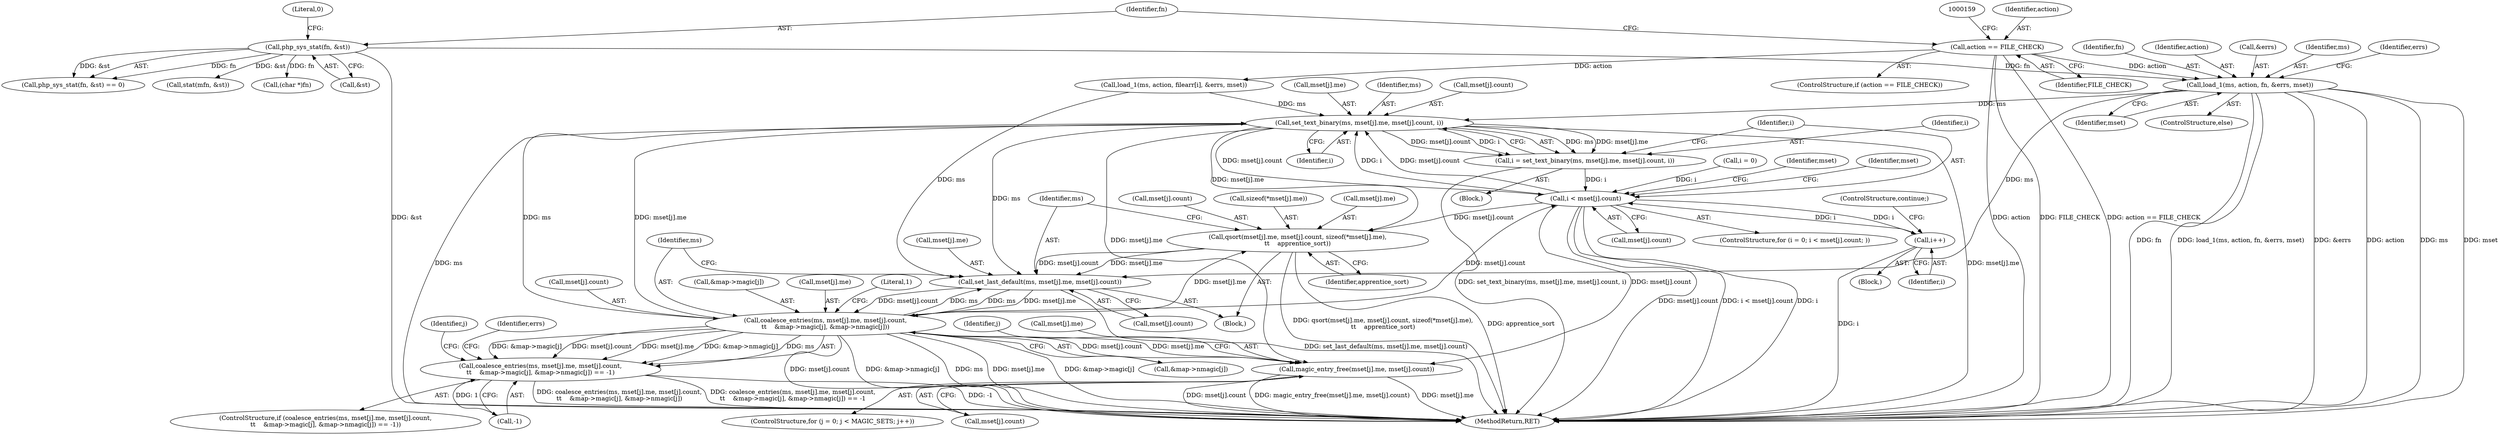 digraph "0_php_a72cd07f2983dc43a6bb35209dc4687852e53c09@pointer" {
"1000333" [label="(Call,load_1(ms, action, fn, &errs, mset))"];
"1000155" [label="(Call,action == FILE_CHECK)"];
"1000167" [label="(Call,php_sys_stat(fn, &st))"];
"1000385" [label="(Call,set_text_binary(ms, mset[j].me, mset[j].count, i))"];
"1000357" [label="(Call,i < mset[j].count)"];
"1000380" [label="(Call,i++)"];
"1000398" [label="(Call,qsort(mset[j].me, mset[j].count, sizeof(*mset[j].me),\n\t\t    apprentice_sort))"];
"1000417" [label="(Call,set_last_default(ms, mset[j].me, mset[j].count))"];
"1000431" [label="(Call,coalesce_entries(ms, mset[j].me, mset[j].count,\n\t\t    &map->magic[j], &map->nmagic[j]))"];
"1000430" [label="(Call,coalesce_entries(ms, mset[j].me, mset[j].count,\n\t\t    &map->magic[j], &map->nmagic[j]) == -1)"];
"1000471" [label="(Call,magic_entry_free(mset[j].me, mset[j].count))"];
"1000383" [label="(Call,i = set_text_binary(ms, mset[j].me, mset[j].count, i))"];
"1000401" [label="(Identifier,mset)"];
"1000416" [label="(Identifier,apprentice_sort)"];
"1000431" [label="(Call,coalesce_entries(ms, mset[j].me, mset[j].count,\n\t\t    &map->magic[j], &map->nmagic[j]))"];
"1000433" [label="(Call,mset[j].me)"];
"1000167" [label="(Call,php_sys_stat(fn, &st))"];
"1000443" [label="(Call,&map->magic[j])"];
"1000380" [label="(Call,i++)"];
"1000332" [label="(ControlStructure,else)"];
"1000382" [label="(ControlStructure,continue;)"];
"1000155" [label="(Call,action == FILE_CHECK)"];
"1000341" [label="(Identifier,errs)"];
"1000234" [label="(Call,stat(mfn, &st))"];
"1000386" [label="(Identifier,ms)"];
"1000385" [label="(Call,set_text_binary(ms, mset[j].me, mset[j].count, i))"];
"1000513" [label="(MethodReturn,RET)"];
"1000477" [label="(Call,mset[j].count)"];
"1000317" [label="(Call,load_1(ms, action, filearr[i], &errs, mset))"];
"1000392" [label="(Call,mset[j].count)"];
"1000384" [label="(Identifier,i)"];
"1000379" [label="(Block,)"];
"1000336" [label="(Identifier,fn)"];
"1000182" [label="(Call,(char *)fn)"];
"1000456" [label="(Literal,1)"];
"1000449" [label="(Call,&map->nmagic[j])"];
"1000462" [label="(ControlStructure,for (j = 0; j < MAGIC_SETS; j++))"];
"1000168" [label="(Identifier,fn)"];
"1000455" [label="(Call,-1)"];
"1000372" [label="(Identifier,mset)"];
"1000404" [label="(Call,mset[j].count)"];
"1000166" [label="(Call,php_sys_stat(fn, &st) == 0)"];
"1000335" [label="(Identifier,action)"];
"1000397" [label="(Identifier,i)"];
"1000357" [label="(Call,i < mset[j].count)"];
"1000352" [label="(Block,)"];
"1000381" [label="(Identifier,i)"];
"1000471" [label="(Call,magic_entry_free(mset[j].me, mset[j].count))"];
"1000459" [label="(Identifier,errs)"];
"1000419" [label="(Call,mset[j].me)"];
"1000337" [label="(Call,&errs)"];
"1000154" [label="(ControlStructure,if (action == FILE_CHECK))"];
"1000470" [label="(Identifier,j)"];
"1000424" [label="(Call,mset[j].count)"];
"1000358" [label="(Identifier,i)"];
"1000383" [label="(Call,i = set_text_binary(ms, mset[j].me, mset[j].count, i))"];
"1000432" [label="(Identifier,ms)"];
"1000429" [label="(ControlStructure,if (coalesce_entries(ms, mset[j].me, mset[j].count,\n\t\t    &map->magic[j], &map->nmagic[j]) == -1))"];
"1000156" [label="(Identifier,action)"];
"1000353" [label="(ControlStructure,for (i = 0; i < mset[j].count; ))"];
"1000418" [label="(Identifier,ms)"];
"1000409" [label="(Call,sizeof(*mset[j].me))"];
"1000334" [label="(Identifier,ms)"];
"1000169" [label="(Call,&st)"];
"1000333" [label="(Call,load_1(ms, action, fn, &errs, mset))"];
"1000364" [label="(Block,)"];
"1000399" [label="(Call,mset[j].me)"];
"1000351" [label="(Identifier,j)"];
"1000438" [label="(Call,mset[j].count)"];
"1000472" [label="(Call,mset[j].me)"];
"1000359" [label="(Call,mset[j].count)"];
"1000171" [label="(Literal,0)"];
"1000398" [label="(Call,qsort(mset[j].me, mset[j].count, sizeof(*mset[j].me),\n\t\t    apprentice_sort))"];
"1000339" [label="(Identifier,mset)"];
"1000417" [label="(Call,set_last_default(ms, mset[j].me, mset[j].count))"];
"1000430" [label="(Call,coalesce_entries(ms, mset[j].me, mset[j].count,\n\t\t    &map->magic[j], &map->nmagic[j]) == -1)"];
"1000387" [label="(Call,mset[j].me)"];
"1000157" [label="(Identifier,FILE_CHECK)"];
"1000354" [label="(Call,i = 0)"];
"1000333" -> "1000332"  [label="AST: "];
"1000333" -> "1000339"  [label="CFG: "];
"1000334" -> "1000333"  [label="AST: "];
"1000335" -> "1000333"  [label="AST: "];
"1000336" -> "1000333"  [label="AST: "];
"1000337" -> "1000333"  [label="AST: "];
"1000339" -> "1000333"  [label="AST: "];
"1000341" -> "1000333"  [label="CFG: "];
"1000333" -> "1000513"  [label="DDG: ms"];
"1000333" -> "1000513"  [label="DDG: mset"];
"1000333" -> "1000513"  [label="DDG: fn"];
"1000333" -> "1000513"  [label="DDG: load_1(ms, action, fn, &errs, mset)"];
"1000333" -> "1000513"  [label="DDG: &errs"];
"1000333" -> "1000513"  [label="DDG: action"];
"1000155" -> "1000333"  [label="DDG: action"];
"1000167" -> "1000333"  [label="DDG: fn"];
"1000333" -> "1000385"  [label="DDG: ms"];
"1000333" -> "1000417"  [label="DDG: ms"];
"1000155" -> "1000154"  [label="AST: "];
"1000155" -> "1000157"  [label="CFG: "];
"1000156" -> "1000155"  [label="AST: "];
"1000157" -> "1000155"  [label="AST: "];
"1000159" -> "1000155"  [label="CFG: "];
"1000168" -> "1000155"  [label="CFG: "];
"1000155" -> "1000513"  [label="DDG: FILE_CHECK"];
"1000155" -> "1000513"  [label="DDG: action == FILE_CHECK"];
"1000155" -> "1000513"  [label="DDG: action"];
"1000155" -> "1000317"  [label="DDG: action"];
"1000167" -> "1000166"  [label="AST: "];
"1000167" -> "1000169"  [label="CFG: "];
"1000168" -> "1000167"  [label="AST: "];
"1000169" -> "1000167"  [label="AST: "];
"1000171" -> "1000167"  [label="CFG: "];
"1000167" -> "1000513"  [label="DDG: &st"];
"1000167" -> "1000166"  [label="DDG: fn"];
"1000167" -> "1000166"  [label="DDG: &st"];
"1000167" -> "1000182"  [label="DDG: fn"];
"1000167" -> "1000234"  [label="DDG: &st"];
"1000385" -> "1000383"  [label="AST: "];
"1000385" -> "1000397"  [label="CFG: "];
"1000386" -> "1000385"  [label="AST: "];
"1000387" -> "1000385"  [label="AST: "];
"1000392" -> "1000385"  [label="AST: "];
"1000397" -> "1000385"  [label="AST: "];
"1000383" -> "1000385"  [label="CFG: "];
"1000385" -> "1000513"  [label="DDG: mset[j].me"];
"1000385" -> "1000513"  [label="DDG: ms"];
"1000385" -> "1000357"  [label="DDG: mset[j].count"];
"1000385" -> "1000383"  [label="DDG: ms"];
"1000385" -> "1000383"  [label="DDG: mset[j].me"];
"1000385" -> "1000383"  [label="DDG: mset[j].count"];
"1000385" -> "1000383"  [label="DDG: i"];
"1000317" -> "1000385"  [label="DDG: ms"];
"1000431" -> "1000385"  [label="DDG: ms"];
"1000431" -> "1000385"  [label="DDG: mset[j].me"];
"1000357" -> "1000385"  [label="DDG: mset[j].count"];
"1000357" -> "1000385"  [label="DDG: i"];
"1000385" -> "1000398"  [label="DDG: mset[j].me"];
"1000385" -> "1000417"  [label="DDG: ms"];
"1000385" -> "1000471"  [label="DDG: mset[j].me"];
"1000357" -> "1000353"  [label="AST: "];
"1000357" -> "1000359"  [label="CFG: "];
"1000358" -> "1000357"  [label="AST: "];
"1000359" -> "1000357"  [label="AST: "];
"1000372" -> "1000357"  [label="CFG: "];
"1000401" -> "1000357"  [label="CFG: "];
"1000357" -> "1000513"  [label="DDG: i < mset[j].count"];
"1000357" -> "1000513"  [label="DDG: i"];
"1000357" -> "1000513"  [label="DDG: mset[j].count"];
"1000383" -> "1000357"  [label="DDG: i"];
"1000380" -> "1000357"  [label="DDG: i"];
"1000354" -> "1000357"  [label="DDG: i"];
"1000431" -> "1000357"  [label="DDG: mset[j].count"];
"1000357" -> "1000380"  [label="DDG: i"];
"1000357" -> "1000398"  [label="DDG: mset[j].count"];
"1000357" -> "1000471"  [label="DDG: mset[j].count"];
"1000380" -> "1000379"  [label="AST: "];
"1000380" -> "1000381"  [label="CFG: "];
"1000381" -> "1000380"  [label="AST: "];
"1000382" -> "1000380"  [label="CFG: "];
"1000380" -> "1000513"  [label="DDG: i"];
"1000398" -> "1000352"  [label="AST: "];
"1000398" -> "1000416"  [label="CFG: "];
"1000399" -> "1000398"  [label="AST: "];
"1000404" -> "1000398"  [label="AST: "];
"1000409" -> "1000398"  [label="AST: "];
"1000416" -> "1000398"  [label="AST: "];
"1000418" -> "1000398"  [label="CFG: "];
"1000398" -> "1000513"  [label="DDG: qsort(mset[j].me, mset[j].count, sizeof(*mset[j].me),\n\t\t    apprentice_sort)"];
"1000398" -> "1000513"  [label="DDG: apprentice_sort"];
"1000431" -> "1000398"  [label="DDG: mset[j].me"];
"1000398" -> "1000417"  [label="DDG: mset[j].me"];
"1000398" -> "1000417"  [label="DDG: mset[j].count"];
"1000417" -> "1000352"  [label="AST: "];
"1000417" -> "1000424"  [label="CFG: "];
"1000418" -> "1000417"  [label="AST: "];
"1000419" -> "1000417"  [label="AST: "];
"1000424" -> "1000417"  [label="AST: "];
"1000432" -> "1000417"  [label="CFG: "];
"1000417" -> "1000513"  [label="DDG: set_last_default(ms, mset[j].me, mset[j].count)"];
"1000317" -> "1000417"  [label="DDG: ms"];
"1000431" -> "1000417"  [label="DDG: ms"];
"1000417" -> "1000431"  [label="DDG: ms"];
"1000417" -> "1000431"  [label="DDG: mset[j].me"];
"1000417" -> "1000431"  [label="DDG: mset[j].count"];
"1000431" -> "1000430"  [label="AST: "];
"1000431" -> "1000449"  [label="CFG: "];
"1000432" -> "1000431"  [label="AST: "];
"1000433" -> "1000431"  [label="AST: "];
"1000438" -> "1000431"  [label="AST: "];
"1000443" -> "1000431"  [label="AST: "];
"1000449" -> "1000431"  [label="AST: "];
"1000456" -> "1000431"  [label="CFG: "];
"1000431" -> "1000513"  [label="DDG: &map->magic[j]"];
"1000431" -> "1000513"  [label="DDG: mset[j].count"];
"1000431" -> "1000513"  [label="DDG: &map->nmagic[j]"];
"1000431" -> "1000513"  [label="DDG: ms"];
"1000431" -> "1000513"  [label="DDG: mset[j].me"];
"1000431" -> "1000430"  [label="DDG: &map->magic[j]"];
"1000431" -> "1000430"  [label="DDG: mset[j].count"];
"1000431" -> "1000430"  [label="DDG: mset[j].me"];
"1000431" -> "1000430"  [label="DDG: &map->nmagic[j]"];
"1000431" -> "1000430"  [label="DDG: ms"];
"1000431" -> "1000471"  [label="DDG: mset[j].me"];
"1000431" -> "1000471"  [label="DDG: mset[j].count"];
"1000430" -> "1000429"  [label="AST: "];
"1000430" -> "1000455"  [label="CFG: "];
"1000455" -> "1000430"  [label="AST: "];
"1000459" -> "1000430"  [label="CFG: "];
"1000351" -> "1000430"  [label="CFG: "];
"1000430" -> "1000513"  [label="DDG: -1"];
"1000430" -> "1000513"  [label="DDG: coalesce_entries(ms, mset[j].me, mset[j].count,\n\t\t    &map->magic[j], &map->nmagic[j])"];
"1000430" -> "1000513"  [label="DDG: coalesce_entries(ms, mset[j].me, mset[j].count,\n\t\t    &map->magic[j], &map->nmagic[j]) == -1"];
"1000455" -> "1000430"  [label="DDG: 1"];
"1000471" -> "1000462"  [label="AST: "];
"1000471" -> "1000477"  [label="CFG: "];
"1000472" -> "1000471"  [label="AST: "];
"1000477" -> "1000471"  [label="AST: "];
"1000470" -> "1000471"  [label="CFG: "];
"1000471" -> "1000513"  [label="DDG: mset[j].me"];
"1000471" -> "1000513"  [label="DDG: mset[j].count"];
"1000471" -> "1000513"  [label="DDG: magic_entry_free(mset[j].me, mset[j].count)"];
"1000383" -> "1000364"  [label="AST: "];
"1000384" -> "1000383"  [label="AST: "];
"1000358" -> "1000383"  [label="CFG: "];
"1000383" -> "1000513"  [label="DDG: set_text_binary(ms, mset[j].me, mset[j].count, i)"];
}
